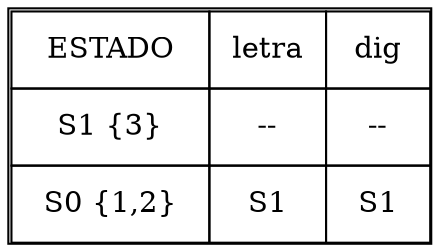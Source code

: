 digraph grafica{
rankdir=LR;
forcelabels= true;
node [shape = plain];
nodo10 [label = <<table border = '1' cellboder = '1' cellspacing='0' cellpadding='10'>
<tr>
<td>ESTADO</td>
<td>letra</td>
<td>dig</td>
</tr>
<tr>
<td> S1 {3} </td>
<td> -- </td>
<td> -- </td>
</tr>
<tr>
<td> S0 {1,2} </td>
<td> S1 </td>
<td> S1 </td>
</tr>
</table>>];

}